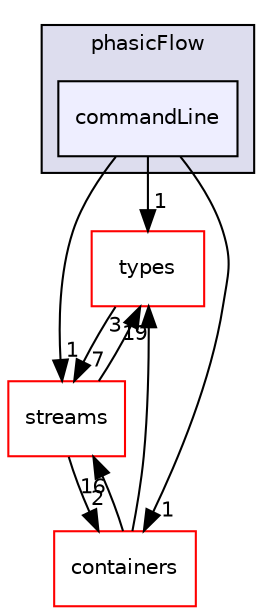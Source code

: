 digraph "src/phasicFlow/commandLine" {
  compound=true
  node [ fontsize="10", fontname="Helvetica"];
  edge [ labelfontsize="10", labelfontname="Helvetica"];
  subgraph clusterdir_cd7a5046d028e114fc17b2ebc2bd02d2 {
    graph [ bgcolor="#ddddee", pencolor="black", label="phasicFlow" fontname="Helvetica", fontsize="10", URL="dir_cd7a5046d028e114fc17b2ebc2bd02d2.html"]
  dir_3e34f9c05fd0d7f6d87a3ac222c49464 [shape=box, label="commandLine", style="filled", fillcolor="#eeeeff", pencolor="black", URL="dir_3e34f9c05fd0d7f6d87a3ac222c49464.html"];
  }
  dir_e8baec020e471dff3bc06b812491e6c5 [shape=box label="types" fillcolor="white" style="filled" color="red" URL="dir_e8baec020e471dff3bc06b812491e6c5.html"];
  dir_b13948a90891cb8a59f39ab8c50a8102 [shape=box label="streams" fillcolor="white" style="filled" color="red" URL="dir_b13948a90891cb8a59f39ab8c50a8102.html"];
  dir_74a3bd5d559eb2469f344a26dc365ad0 [shape=box label="containers" fillcolor="white" style="filled" color="red" URL="dir_74a3bd5d559eb2469f344a26dc365ad0.html"];
  dir_e8baec020e471dff3bc06b812491e6c5->dir_b13948a90891cb8a59f39ab8c50a8102 [headlabel="7", labeldistance=1.5 headhref="dir_000175_000131.html"];
  dir_b13948a90891cb8a59f39ab8c50a8102->dir_e8baec020e471dff3bc06b812491e6c5 [headlabel="3", labeldistance=1.5 headhref="dir_000131_000175.html"];
  dir_b13948a90891cb8a59f39ab8c50a8102->dir_74a3bd5d559eb2469f344a26dc365ad0 [headlabel="2", labeldistance=1.5 headhref="dir_000131_000084.html"];
  dir_74a3bd5d559eb2469f344a26dc365ad0->dir_e8baec020e471dff3bc06b812491e6c5 [headlabel="19", labeldistance=1.5 headhref="dir_000084_000175.html"];
  dir_74a3bd5d559eb2469f344a26dc365ad0->dir_b13948a90891cb8a59f39ab8c50a8102 [headlabel="16", labeldistance=1.5 headhref="dir_000084_000131.html"];
  dir_3e34f9c05fd0d7f6d87a3ac222c49464->dir_e8baec020e471dff3bc06b812491e6c5 [headlabel="1", labeldistance=1.5 headhref="dir_000083_000175.html"];
  dir_3e34f9c05fd0d7f6d87a3ac222c49464->dir_b13948a90891cb8a59f39ab8c50a8102 [headlabel="1", labeldistance=1.5 headhref="dir_000083_000131.html"];
  dir_3e34f9c05fd0d7f6d87a3ac222c49464->dir_74a3bd5d559eb2469f344a26dc365ad0 [headlabel="1", labeldistance=1.5 headhref="dir_000083_000084.html"];
}
